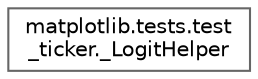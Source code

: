 digraph "Graphical Class Hierarchy"
{
 // LATEX_PDF_SIZE
  bgcolor="transparent";
  edge [fontname=Helvetica,fontsize=10,labelfontname=Helvetica,labelfontsize=10];
  node [fontname=Helvetica,fontsize=10,shape=box,height=0.2,width=0.4];
  rankdir="LR";
  Node0 [id="Node000000",label="matplotlib.tests.test\l_ticker._LogitHelper",height=0.2,width=0.4,color="grey40", fillcolor="white", style="filled",URL="$d2/df2/classmatplotlib_1_1tests_1_1test__ticker_1_1__LogitHelper.html",tooltip=" "];
}
